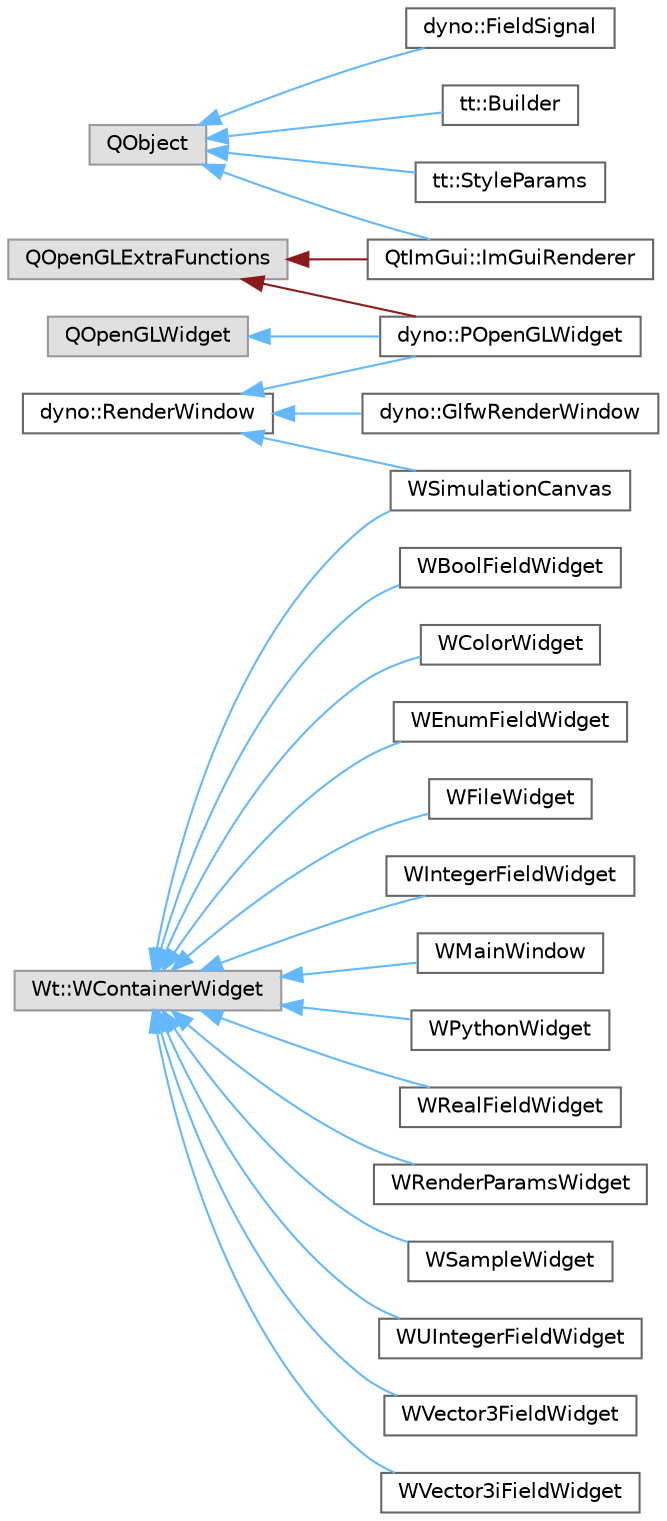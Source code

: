 digraph "Graphical Class Hierarchy"
{
 // LATEX_PDF_SIZE
  bgcolor="transparent";
  edge [fontname=Helvetica,fontsize=10,labelfontname=Helvetica,labelfontsize=10];
  node [fontname=Helvetica,fontsize=10,shape=box,height=0.2,width=0.4];
  rankdir="LR";
  Node0 [id="Node000000",label="QObject",height=0.2,width=0.4,color="grey60", fillcolor="#E0E0E0", style="filled",tooltip=" "];
  Node0 -> Node1 [id="edge518_Node000000_Node000001",dir="back",color="steelblue1",style="solid",tooltip=" "];
  Node1 [id="Node000001",label="QtImGui::ImGuiRenderer",height=0.2,width=0.4,color="grey40", fillcolor="white", style="filled",URL="$class_qt_im_gui_1_1_im_gui_renderer.html",tooltip=" "];
  Node0 -> Node22 [id="edge519_Node000000_Node000022",dir="back",color="steelblue1",style="solid",tooltip=" "];
  Node22 [id="Node000022",label="dyno::FieldSignal",height=0.2,width=0.4,color="grey40", fillcolor="white", style="filled",URL="$classdyno_1_1_field_signal.html",tooltip=" "];
  Node0 -> Node23 [id="edge520_Node000000_Node000023",dir="back",color="steelblue1",style="solid",tooltip=" "];
  Node23 [id="Node000023",label="tt::Builder",height=0.2,width=0.4,color="grey40", fillcolor="white", style="filled",URL="$classtt_1_1_builder.html",tooltip=" "];
  Node0 -> Node24 [id="edge521_Node000000_Node000024",dir="back",color="steelblue1",style="solid",tooltip=" "];
  Node24 [id="Node000024",label="tt::StyleParams",height=0.2,width=0.4,color="grey40", fillcolor="white", style="filled",URL="$classtt_1_1_style_params.html",tooltip=" "];
  Node2 [id="Node000002",label="QOpenGLExtraFunctions",height=0.2,width=0.4,color="grey60", fillcolor="#E0E0E0", style="filled",tooltip=" "];
  Node2 -> Node1 [id="edge522_Node000002_Node000001",dir="back",color="firebrick4",style="solid",tooltip=" "];
  Node2 -> Node3 [id="edge523_Node000002_Node000003",dir="back",color="firebrick4",style="solid",tooltip=" "];
  Node3 [id="Node000003",label="dyno::POpenGLWidget",height=0.2,width=0.4,color="grey40", fillcolor="white", style="filled",URL="$classdyno_1_1_p_open_g_l_widget.html",tooltip=" "];
  Node4 [id="Node000004",label="QOpenGLWidget",height=0.2,width=0.4,color="grey60", fillcolor="#E0E0E0", style="filled",tooltip=" "];
  Node4 -> Node3 [id="edge524_Node000004_Node000003",dir="back",color="steelblue1",style="solid",tooltip=" "];
  Node5 [id="Node000005",label="dyno::RenderWindow",height=0.2,width=0.4,color="grey40", fillcolor="white", style="filled",URL="$classdyno_1_1_render_window.html",tooltip=" "];
  Node5 -> Node6 [id="edge525_Node000005_Node000006",dir="back",color="steelblue1",style="solid",tooltip=" "];
  Node6 [id="Node000006",label="WSimulationCanvas",height=0.2,width=0.4,color="grey40", fillcolor="white", style="filled",URL="$class_w_simulation_canvas.html",tooltip=" "];
  Node5 -> Node21 [id="edge526_Node000005_Node000021",dir="back",color="steelblue1",style="solid",tooltip=" "];
  Node21 [id="Node000021",label="dyno::GlfwRenderWindow",height=0.2,width=0.4,color="grey40", fillcolor="white", style="filled",URL="$classdyno_1_1_glfw_render_window.html",tooltip=" "];
  Node5 -> Node3 [id="edge527_Node000005_Node000003",dir="back",color="steelblue1",style="solid",tooltip=" "];
  Node7 [id="Node000007",label="Wt::WContainerWidget",height=0.2,width=0.4,color="grey60", fillcolor="#E0E0E0", style="filled",tooltip=" "];
  Node7 -> Node8 [id="edge528_Node000007_Node000008",dir="back",color="steelblue1",style="solid",tooltip=" "];
  Node8 [id="Node000008",label="WBoolFieldWidget",height=0.2,width=0.4,color="grey40", fillcolor="white", style="filled",URL="$class_w_bool_field_widget.html",tooltip=" "];
  Node7 -> Node9 [id="edge529_Node000007_Node000009",dir="back",color="steelblue1",style="solid",tooltip=" "];
  Node9 [id="Node000009",label="WColorWidget",height=0.2,width=0.4,color="grey40", fillcolor="white", style="filled",URL="$class_w_color_widget.html",tooltip=" "];
  Node7 -> Node10 [id="edge530_Node000007_Node000010",dir="back",color="steelblue1",style="solid",tooltip=" "];
  Node10 [id="Node000010",label="WEnumFieldWidget",height=0.2,width=0.4,color="grey40", fillcolor="white", style="filled",URL="$class_w_enum_field_widget.html",tooltip=" "];
  Node7 -> Node11 [id="edge531_Node000007_Node000011",dir="back",color="steelblue1",style="solid",tooltip=" "];
  Node11 [id="Node000011",label="WFileWidget",height=0.2,width=0.4,color="grey40", fillcolor="white", style="filled",URL="$class_w_file_widget.html",tooltip=" "];
  Node7 -> Node12 [id="edge532_Node000007_Node000012",dir="back",color="steelblue1",style="solid",tooltip=" "];
  Node12 [id="Node000012",label="WIntegerFieldWidget",height=0.2,width=0.4,color="grey40", fillcolor="white", style="filled",URL="$class_w_integer_field_widget.html",tooltip=" "];
  Node7 -> Node13 [id="edge533_Node000007_Node000013",dir="back",color="steelblue1",style="solid",tooltip=" "];
  Node13 [id="Node000013",label="WMainWindow",height=0.2,width=0.4,color="grey40", fillcolor="white", style="filled",URL="$class_w_main_window.html",tooltip=" "];
  Node7 -> Node14 [id="edge534_Node000007_Node000014",dir="back",color="steelblue1",style="solid",tooltip=" "];
  Node14 [id="Node000014",label="WPythonWidget",height=0.2,width=0.4,color="grey40", fillcolor="white", style="filled",URL="$class_w_python_widget.html",tooltip=" "];
  Node7 -> Node15 [id="edge535_Node000007_Node000015",dir="back",color="steelblue1",style="solid",tooltip=" "];
  Node15 [id="Node000015",label="WRealFieldWidget",height=0.2,width=0.4,color="grey40", fillcolor="white", style="filled",URL="$class_w_real_field_widget.html",tooltip=" "];
  Node7 -> Node16 [id="edge536_Node000007_Node000016",dir="back",color="steelblue1",style="solid",tooltip=" "];
  Node16 [id="Node000016",label="WRenderParamsWidget",height=0.2,width=0.4,color="grey40", fillcolor="white", style="filled",URL="$class_w_render_params_widget.html",tooltip=" "];
  Node7 -> Node17 [id="edge537_Node000007_Node000017",dir="back",color="steelblue1",style="solid",tooltip=" "];
  Node17 [id="Node000017",label="WSampleWidget",height=0.2,width=0.4,color="grey40", fillcolor="white", style="filled",URL="$class_w_sample_widget.html",tooltip=" "];
  Node7 -> Node6 [id="edge538_Node000007_Node000006",dir="back",color="steelblue1",style="solid",tooltip=" "];
  Node7 -> Node18 [id="edge539_Node000007_Node000018",dir="back",color="steelblue1",style="solid",tooltip=" "];
  Node18 [id="Node000018",label="WUIntegerFieldWidget",height=0.2,width=0.4,color="grey40", fillcolor="white", style="filled",URL="$class_w_u_integer_field_widget.html",tooltip=" "];
  Node7 -> Node19 [id="edge540_Node000007_Node000019",dir="back",color="steelblue1",style="solid",tooltip=" "];
  Node19 [id="Node000019",label="WVector3FieldWidget",height=0.2,width=0.4,color="grey40", fillcolor="white", style="filled",URL="$class_w_vector3_field_widget.html",tooltip=" "];
  Node7 -> Node20 [id="edge541_Node000007_Node000020",dir="back",color="steelblue1",style="solid",tooltip=" "];
  Node20 [id="Node000020",label="WVector3iFieldWidget",height=0.2,width=0.4,color="grey40", fillcolor="white", style="filled",URL="$class_w_vector3i_field_widget.html",tooltip=" "];
}
